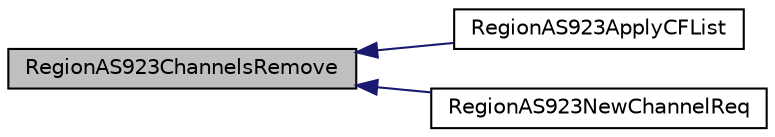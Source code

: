 digraph "RegionAS923ChannelsRemove"
{
  edge [fontname="Helvetica",fontsize="10",labelfontname="Helvetica",labelfontsize="10"];
  node [fontname="Helvetica",fontsize="10",shape=record];
  rankdir="LR";
  Node34 [label="RegionAS923ChannelsRemove",height=0.2,width=0.4,color="black", fillcolor="grey75", style="filled", fontcolor="black"];
  Node34 -> Node35 [dir="back",color="midnightblue",fontsize="10",style="solid",fontname="Helvetica"];
  Node35 [label="RegionAS923ApplyCFList",height=0.2,width=0.4,color="black", fillcolor="white", style="filled",URL="$group___r_e_g_i_o_n_a_s923.html#ga06106e86f717362c50165a5adaf73331",tooltip="The function parses the input buffer and sets up the channels of the CF list. "];
  Node34 -> Node36 [dir="back",color="midnightblue",fontsize="10",style="solid",fontname="Helvetica"];
  Node36 [label="RegionAS923NewChannelReq",height=0.2,width=0.4,color="black", fillcolor="white", style="filled",URL="$group___r_e_g_i_o_n_a_s923.html#gaad10b4ed09a71cdff0e385729e4dc345",tooltip="The function processes a Channel Request. "];
}
